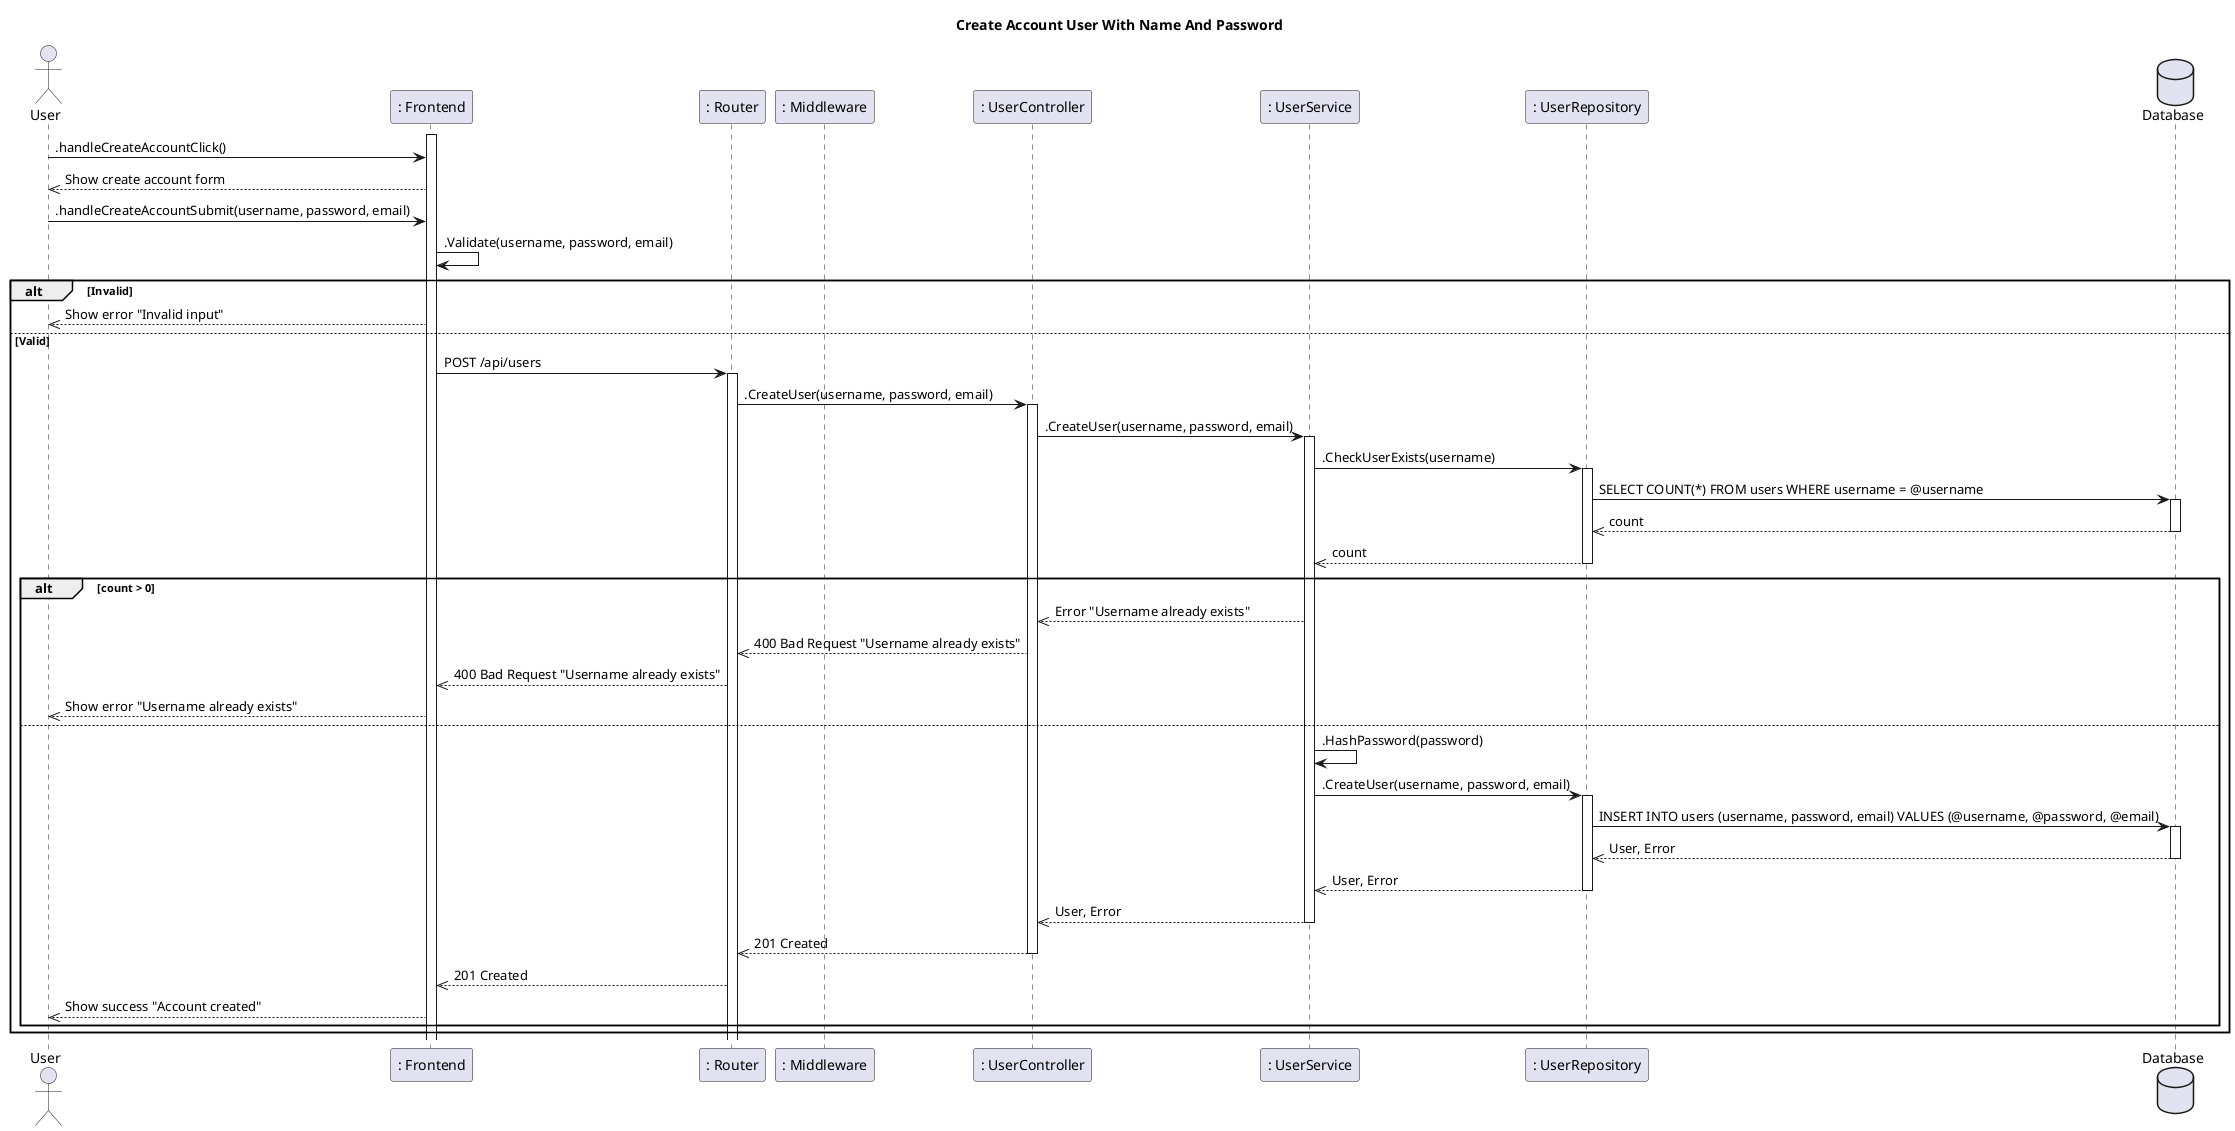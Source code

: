 @startuml SequenceDiagram
title Create Account User With Name And Password

actor User
participant ": Frontend" as Frontend
participant ": Router" as Router
participant ": Middleware" as Middleware

participant ": UserController" as Controller
participant ": UserService" as Service
participant ": UserRepository" as Repository

database Database
activate Frontend

User -> Frontend: .handleCreateAccountClick()
Frontend -->> User: Show create account form

User -> Frontend: .handleCreateAccountSubmit(username, password, email)
Frontend -> Frontend: .Validate(username, password, email)
alt Invalid
  Frontend -->> User: Show error "Invalid input"
else Valid
  Frontend -> Router: POST /api/users
  activate Router

  Router -> Controller: .CreateUser(username, password, email)
  activate Controller
  Controller -> Service: .CreateUser(username, password, email)
  activate Service

  Service -> Repository: .CheckUserExists(username)
  activate Repository
  Repository -> Database: SELECT COUNT(*) FROM users WHERE username = @username
  activate Database
  Database -->> Repository: count
  deactivate Database
  Repository -->> Service: count
  deactivate Repository

  alt count > 0
    Service -->> Controller: Error "Username already exists"
    Controller -->> Router: 400 Bad Request "Username already exists"
    Router -->> Frontend: 400 Bad Request "Username already exists"
    Frontend -->> User: Show error "Username already exists"
  else
    Service -> Service: .HashPassword(password)
    Service -> Repository: .CreateUser(username, password, email)
    activate Repository
    Repository -> Database: INSERT INTO users (username, password, email) VALUES (@username, @password, @email)
    activate Database
    Database -->> Repository: User, Error
    deactivate Database
    Repository -->> Service: User, Error
    deactivate Repository
    Service -->> Controller: User, Error
    deactivate Service
    Controller -->> Router: 201 Created
    deactivate Controller
    Router -->> Frontend: 201 Created
    Frontend -->> User: Show success "Account created"
  end
end
@enduml